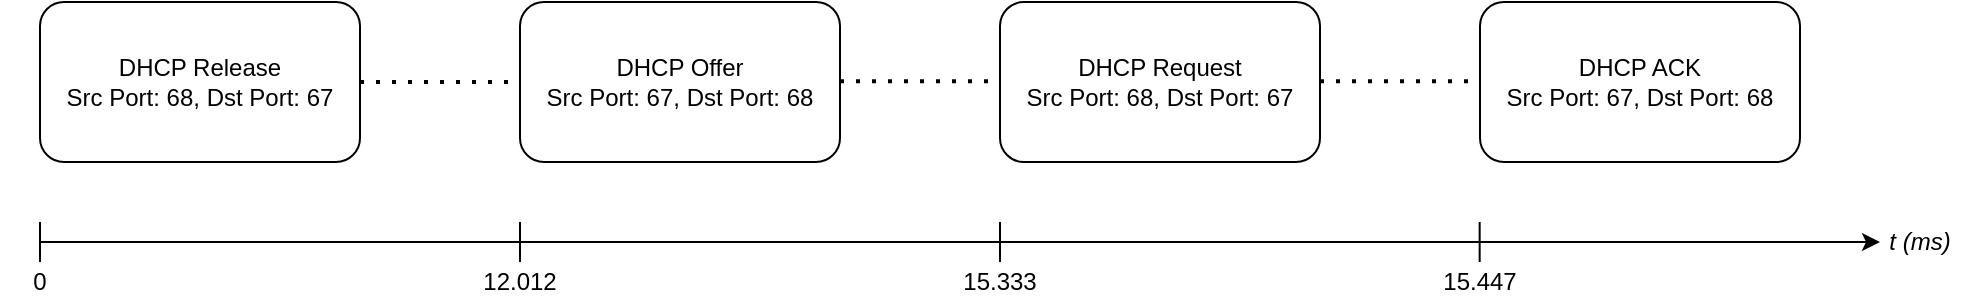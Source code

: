 <mxfile>
    <diagram id="UxoxOyOxA104fDIm69o_" name="Страница 1">
        <mxGraphModel dx="683" dy="397" grid="1" gridSize="10" guides="1" tooltips="1" connect="1" arrows="1" fold="1" page="1" pageScale="1" pageWidth="1169" pageHeight="827" math="0" shadow="0">
            <root>
                <mxCell id="0"/>
                <mxCell id="1" parent="0"/>
                <mxCell id="2" value="" style="endArrow=classic;html=1;" edge="1" parent="1">
                    <mxGeometry width="50" height="50" relative="1" as="geometry">
                        <mxPoint x="80" y="160" as="sourcePoint"/>
                        <mxPoint x="1000" y="160" as="targetPoint"/>
                    </mxGeometry>
                </mxCell>
                <mxCell id="3" value="DHCP Release&lt;br&gt;Src Port: 68, Dst Port: 67" style="rounded=1;whiteSpace=wrap;html=1;" vertex="1" parent="1">
                    <mxGeometry x="80" y="40" width="160" height="80" as="geometry"/>
                </mxCell>
                <mxCell id="6" value="DHCP Offer&lt;br&gt;Src Port: 67, Dst Port: 68" style="rounded=1;whiteSpace=wrap;html=1;" vertex="1" parent="1">
                    <mxGeometry x="320" y="40" width="160" height="80" as="geometry"/>
                </mxCell>
                <mxCell id="7" value="DHCP Request&lt;br&gt;Src Port: 68, Dst Port: 67" style="rounded=1;whiteSpace=wrap;html=1;" vertex="1" parent="1">
                    <mxGeometry x="560" y="40" width="160" height="80" as="geometry"/>
                </mxCell>
                <mxCell id="8" value="DHCP ACK&lt;br&gt;Src Port: 67, Dst Port: 68" style="rounded=1;whiteSpace=wrap;html=1;" vertex="1" parent="1">
                    <mxGeometry x="800" y="40" width="160" height="80" as="geometry"/>
                </mxCell>
                <mxCell id="9" value="" style="endArrow=none;dashed=1;html=1;dashPattern=1 3;strokeWidth=2;entryX=0;entryY=0.5;entryDx=0;entryDy=0;exitX=1;exitY=0.5;exitDx=0;exitDy=0;" edge="1" parent="1" source="3" target="6">
                    <mxGeometry width="50" height="50" relative="1" as="geometry">
                        <mxPoint x="70" y="160" as="sourcePoint"/>
                        <mxPoint x="300" y="160" as="targetPoint"/>
                    </mxGeometry>
                </mxCell>
                <mxCell id="10" value="" style="endArrow=none;dashed=1;html=1;dashPattern=1 3;strokeWidth=2;entryX=0;entryY=0.5;entryDx=0;entryDy=0;exitX=1;exitY=0.5;exitDx=0;exitDy=0;" edge="1" parent="1">
                    <mxGeometry width="50" height="50" relative="1" as="geometry">
                        <mxPoint x="480" y="79.58" as="sourcePoint"/>
                        <mxPoint x="560" y="79.58" as="targetPoint"/>
                    </mxGeometry>
                </mxCell>
                <mxCell id="11" value="" style="endArrow=none;dashed=1;html=1;dashPattern=1 3;strokeWidth=2;entryX=0;entryY=0.5;entryDx=0;entryDy=0;exitX=1;exitY=0.5;exitDx=0;exitDy=0;" edge="1" parent="1">
                    <mxGeometry width="50" height="50" relative="1" as="geometry">
                        <mxPoint x="720" y="79.58" as="sourcePoint"/>
                        <mxPoint x="800" y="79.58" as="targetPoint"/>
                    </mxGeometry>
                </mxCell>
                <mxCell id="12" value="&lt;i&gt;t (ms)&lt;/i&gt;" style="text;html=1;strokeColor=none;fillColor=none;align=center;verticalAlign=middle;whiteSpace=wrap;rounded=0;" vertex="1" parent="1">
                    <mxGeometry x="1000" y="150" width="40" height="20" as="geometry"/>
                </mxCell>
                <mxCell id="13" value="0" style="text;html=1;strokeColor=none;fillColor=none;align=center;verticalAlign=middle;whiteSpace=wrap;rounded=0;" vertex="1" parent="1">
                    <mxGeometry x="60" y="170" width="40" height="20" as="geometry"/>
                </mxCell>
                <mxCell id="14" value="15.447" style="text;html=1;strokeColor=none;fillColor=none;align=center;verticalAlign=middle;whiteSpace=wrap;rounded=0;" vertex="1" parent="1">
                    <mxGeometry x="780" y="170" width="40" height="20" as="geometry"/>
                </mxCell>
                <mxCell id="15" value="" style="endArrow=none;html=1;" edge="1" parent="1">
                    <mxGeometry width="50" height="50" relative="1" as="geometry">
                        <mxPoint x="80" y="170" as="sourcePoint"/>
                        <mxPoint x="80" y="150" as="targetPoint"/>
                    </mxGeometry>
                </mxCell>
                <mxCell id="16" value="" style="endArrow=none;html=1;" edge="1" parent="1">
                    <mxGeometry width="50" height="50" relative="1" as="geometry">
                        <mxPoint x="320" y="170" as="sourcePoint"/>
                        <mxPoint x="320" y="150" as="targetPoint"/>
                    </mxGeometry>
                </mxCell>
                <mxCell id="17" value="" style="endArrow=none;html=1;" edge="1" parent="1">
                    <mxGeometry width="50" height="50" relative="1" as="geometry">
                        <mxPoint x="560" y="170" as="sourcePoint"/>
                        <mxPoint x="560" y="150" as="targetPoint"/>
                    </mxGeometry>
                </mxCell>
                <mxCell id="18" value="" style="endArrow=none;html=1;" edge="1" parent="1">
                    <mxGeometry width="50" height="50" relative="1" as="geometry">
                        <mxPoint x="799.83" y="170" as="sourcePoint"/>
                        <mxPoint x="799.83" y="150" as="targetPoint"/>
                    </mxGeometry>
                </mxCell>
                <mxCell id="19" value="15.333" style="text;html=1;strokeColor=none;fillColor=none;align=center;verticalAlign=middle;whiteSpace=wrap;rounded=0;" vertex="1" parent="1">
                    <mxGeometry x="540" y="170" width="40" height="20" as="geometry"/>
                </mxCell>
                <mxCell id="20" value="12.012" style="text;html=1;strokeColor=none;fillColor=none;align=center;verticalAlign=middle;whiteSpace=wrap;rounded=0;" vertex="1" parent="1">
                    <mxGeometry x="300" y="170" width="40" height="20" as="geometry"/>
                </mxCell>
            </root>
        </mxGraphModel>
    </diagram>
</mxfile>
